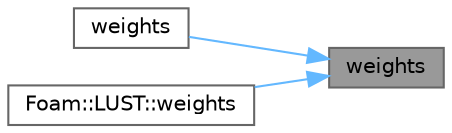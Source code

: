 digraph "weights"
{
 // LATEX_PDF_SIZE
  bgcolor="transparent";
  edge [fontname=Helvetica,fontsize=10,labelfontname=Helvetica,labelfontsize=10];
  node [fontname=Helvetica,fontsize=10,shape=box,height=0.2,width=0.4];
  rankdir="RL";
  Node1 [id="Node000001",label="weights",height=0.2,width=0.4,color="gray40", fillcolor="grey60", style="filled", fontcolor="black",tooltip=" "];
  Node1 -> Node2 [id="edge1_Node000001_Node000002",dir="back",color="steelblue1",style="solid",tooltip=" "];
  Node2 [id="Node000002",label="weights",height=0.2,width=0.4,color="grey40", fillcolor="white", style="filled",URL="$classFoam_1_1upwind.html#a035330a3be1b4107b749e11214bcc697",tooltip=" "];
  Node1 -> Node3 [id="edge2_Node000001_Node000003",dir="back",color="steelblue1",style="solid",tooltip=" "];
  Node3 [id="Node000003",label="Foam::LUST::weights",height=0.2,width=0.4,color="grey40", fillcolor="white", style="filled",URL="$classFoam_1_1LUST.html#a035330a3be1b4107b749e11214bcc697",tooltip=" "];
}
